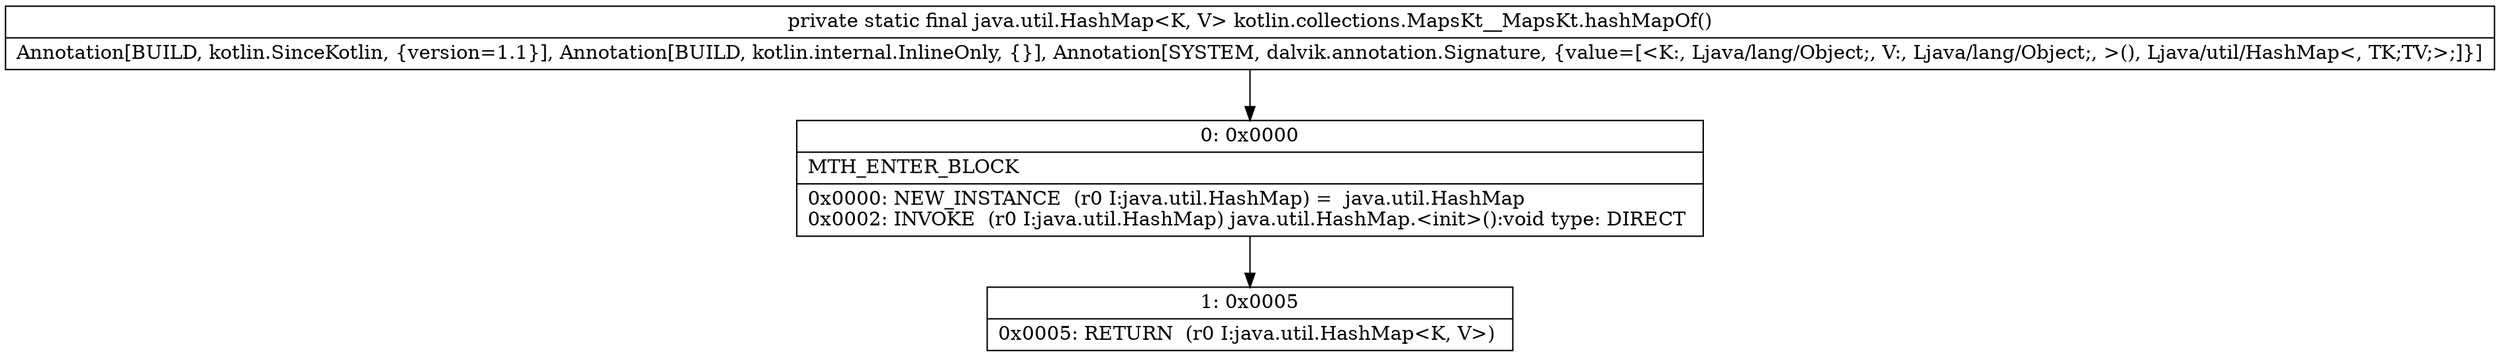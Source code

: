 digraph "CFG forkotlin.collections.MapsKt__MapsKt.hashMapOf()Ljava\/util\/HashMap;" {
Node_0 [shape=record,label="{0\:\ 0x0000|MTH_ENTER_BLOCK\l|0x0000: NEW_INSTANCE  (r0 I:java.util.HashMap) =  java.util.HashMap \l0x0002: INVOKE  (r0 I:java.util.HashMap) java.util.HashMap.\<init\>():void type: DIRECT \l}"];
Node_1 [shape=record,label="{1\:\ 0x0005|0x0005: RETURN  (r0 I:java.util.HashMap\<K, V\>) \l}"];
MethodNode[shape=record,label="{private static final java.util.HashMap\<K, V\> kotlin.collections.MapsKt__MapsKt.hashMapOf()  | Annotation[BUILD, kotlin.SinceKotlin, \{version=1.1\}], Annotation[BUILD, kotlin.internal.InlineOnly, \{\}], Annotation[SYSTEM, dalvik.annotation.Signature, \{value=[\<K:, Ljava\/lang\/Object;, V:, Ljava\/lang\/Object;, \>(), Ljava\/util\/HashMap\<, TK;TV;\>;]\}]\l}"];
MethodNode -> Node_0;
Node_0 -> Node_1;
}

